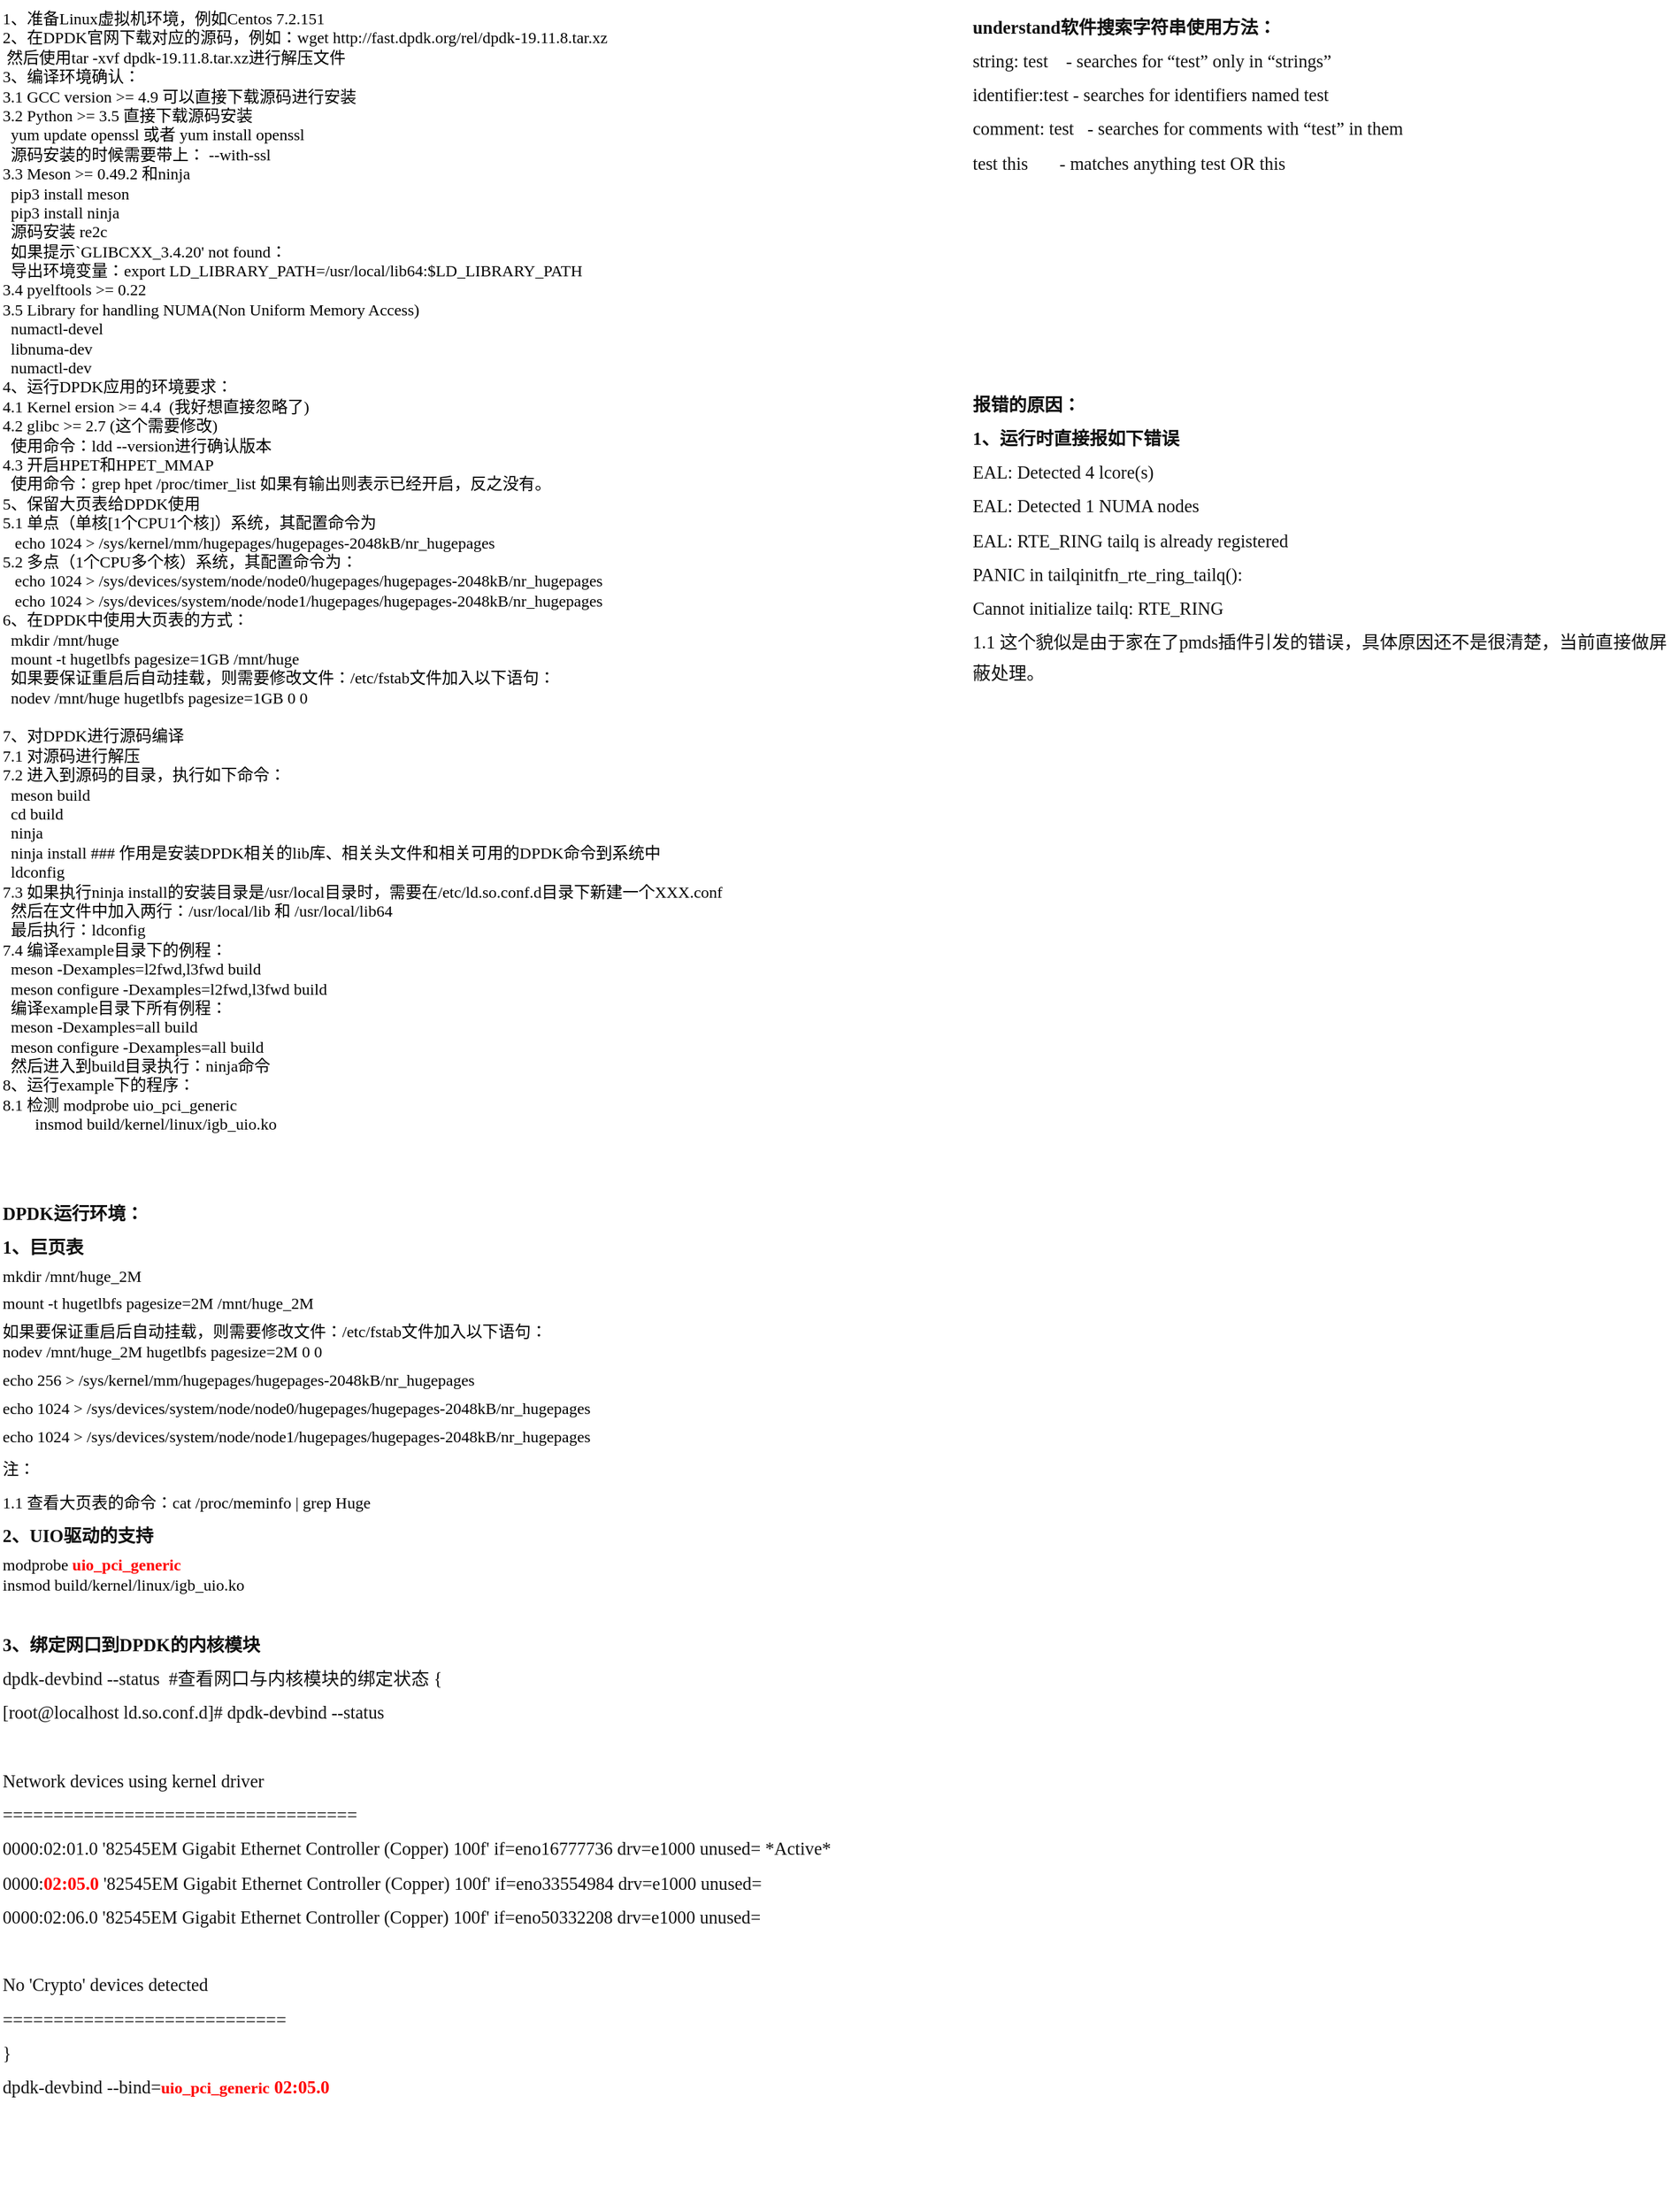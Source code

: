<mxfile version="14.7.3" type="github">
  <diagram id="tiC5_lr3c7eBxx_vU2C-" name="Page-1">
    <mxGraphModel dx="1206" dy="712" grid="1" gridSize="10" guides="1" tooltips="1" connect="1" arrows="1" fold="1" page="1" pageScale="1" pageWidth="827" pageHeight="1169" math="0" shadow="0">
      <root>
        <mxCell id="0" />
        <mxCell id="1" parent="0" />
        <mxCell id="bjBxFB213XxqrcSqxuYE-1" value="1、准备Linux虚拟机环境，例如Centos 7.2.151&lt;div style=&quot;resize: none ; outline: 0px ; font-size: inherit&quot;&gt;2、在DPDK官网下载对应的源码，例如：wget http://fast.dpdk.org/rel/dpdk-19.11.8.tar.xz&lt;/div&gt;&lt;div style=&quot;resize: none ; outline: 0px ; font-size: inherit&quot;&gt;&amp;nbsp;然后使用tar -xvf dpdk-19.11.8.tar.xz进行解压文件&lt;/div&gt;&lt;div style=&quot;resize: none ; outline: 0px ; font-size: inherit&quot;&gt;3、编译环境确认：&lt;/div&gt;&lt;div style=&quot;resize: none ; outline: 0px ; font-size: inherit&quot;&gt;3.1 GCC version &amp;gt;= 4.9 可以直接下载源码进行安装&lt;/div&gt;&lt;div style=&quot;resize: none ; outline: 0px ; font-size: inherit&quot;&gt;3.2 Python &amp;gt;= 3.5 直接下载源码安装&lt;/div&gt;&lt;div style=&quot;resize: none ; outline: 0px ; font-size: inherit&quot;&gt;&amp;nbsp; yum update openssl 或者 yum install openssl&lt;/div&gt;&lt;div style=&quot;resize: none ; outline: 0px ; font-size: inherit&quot;&gt;&amp;nbsp; 源码安装的时候需要带上： --with-ssl&lt;/div&gt;&lt;div style=&quot;resize: none ; outline: 0px ; font-size: inherit&quot;&gt;3.3 Meson &amp;gt;= 0.49.2 和ninja&lt;/div&gt;&lt;div style=&quot;resize: none ; outline: 0px ; font-size: inherit&quot;&gt;&amp;nbsp;&amp;nbsp;pip3 install meson&lt;/div&gt;&lt;div style=&quot;resize: none ; outline: 0px ; font-size: inherit&quot;&gt;&amp;nbsp;&amp;nbsp;pip3 install ninja&lt;/div&gt;&lt;div style=&quot;resize: none ; outline: 0px ; font-size: inherit&quot;&gt;&amp;nbsp; 源码安装 re2c&lt;/div&gt;&lt;div style=&quot;resize: none ; outline: 0px ; font-size: inherit&quot;&gt;&amp;nbsp; 如果提示`GLIBCXX_3.4.20&#39; not found：&lt;/div&gt;&lt;div style=&quot;resize: none ; outline: 0px ; font-size: inherit&quot;&gt;&amp;nbsp; 导出环境变量：export LD_LIBRARY_PATH=/usr/local/lib64:$LD_LIBRARY_PATH&amp;nbsp;&lt;/div&gt;&lt;div style=&quot;resize: none ; outline: 0px ; font-size: inherit&quot;&gt;3.4 pyelftools &amp;gt;= 0.22&lt;/div&gt;&lt;div style=&quot;resize: none ; outline: 0px ; font-size: inherit&quot;&gt;3.5 Library for handling NUMA(Non Uniform Memory Access)&lt;/div&gt;&lt;div style=&quot;resize: none ; outline: 0px ; font-size: inherit&quot;&gt;&amp;nbsp; numactl-devel&lt;/div&gt;&lt;div style=&quot;resize: none ; outline: 0px ; font-size: inherit&quot;&gt;&amp;nbsp; libnuma-dev&lt;/div&gt;&lt;div style=&quot;resize: none ; outline: 0px ; font-size: inherit&quot;&gt;&amp;nbsp; numactl-dev&lt;/div&gt;&lt;div style=&quot;resize: none ; outline: 0px ; font-size: inherit&quot;&gt;4、运行DPDK应用的环境要求：&lt;/div&gt;&lt;div style=&quot;resize: none ; outline: 0px ; font-size: inherit&quot;&gt;4.1 Kernel ersion &amp;gt;= 4.4&amp;nbsp; (我好想直接忽略了)&lt;/div&gt;&lt;div style=&quot;resize: none ; outline: 0px ; font-size: inherit&quot;&gt;4.2 glibc &amp;gt;= 2.7 (这个需要修改)&lt;/div&gt;&lt;div style=&quot;resize: none ; outline: 0px ; font-size: inherit&quot;&gt;&amp;nbsp; 使用命令：ldd --version进行确认版本&lt;/div&gt;&lt;div style=&quot;resize: none ; outline: 0px ; font-size: inherit&quot;&gt;4.3 开启HPET和HPET_MMAP&lt;/div&gt;&lt;div style=&quot;resize: none ; outline: 0px ; font-size: inherit&quot;&gt;&amp;nbsp; 使用命令：grep hpet /proc/timer_list 如果有输出则表示已经开启，反之没有。&lt;/div&gt;&lt;div style=&quot;resize: none ; outline: 0px ; font-size: inherit&quot;&gt;5、保留大页表给DPDK使用&lt;/div&gt;&lt;div style=&quot;resize: none ; outline: 0px ; font-size: inherit&quot;&gt;5.1 单点（单核[1个CPU1个核]）系统，&lt;span style=&quot;font-size: inherit&quot;&gt;其配置命令为&lt;/span&gt;&lt;/div&gt;&lt;div style=&quot;resize: none ; outline: 0px ; font-size: inherit&quot;&gt;&lt;span style=&quot;font-size: inherit&quot;&gt;&amp;nbsp; &amp;nbsp;echo 1024 &amp;gt; /sys/kernel/mm/hugepages/hugepages-2048kB/nr_hugepages&lt;/span&gt;&lt;/div&gt;&lt;div style=&quot;resize: none ; outline: 0px ; font-size: inherit&quot;&gt;5.2 多点（1个CPU多个核）系统，其配置命令为：&lt;/div&gt;&lt;div style=&quot;resize: none ; outline: 0px ; font-size: inherit&quot;&gt;&amp;nbsp; &amp;nbsp;echo 1024 &amp;gt; /sys/devices/system/node/node0/hugepages/hugepages-2048kB/nr_hugepages&lt;/div&gt;&lt;div style=&quot;resize: none ; outline: 0px ; font-size: inherit&quot;&gt;&lt;/div&gt;&amp;nbsp; &amp;nbsp;echo 1024 &amp;gt; /sys/devices/system/node/node1/hugepages/hugepages-2048kB/nr_hugepages&lt;div style=&quot;resize: none ; outline: 0px ; font-size: inherit&quot;&gt;6、在DPDK中使用大页表的方式：&lt;/div&gt;&lt;div style=&quot;resize: none ; outline: 0px ; font-size: inherit&quot;&gt;&amp;nbsp; mkdir /mnt/huge&lt;/div&gt;&lt;div style=&quot;resize: none ; outline: 0px ; font-size: inherit&quot;&gt;&lt;/div&gt;&amp;nbsp; mount -t hugetlbfs pagesize=1GB /mnt/huge&lt;div style=&quot;resize: none ; outline: 0px ; font-size: inherit&quot;&gt;&amp;nbsp; 如果要保证重启后自动挂载，则需要修改文件：/etc/fstab文件加入以下语句：&lt;/div&gt;&lt;div style=&quot;resize: none ; outline: 0px ; font-size: inherit&quot;&gt;&amp;nbsp; nodev /mnt/huge hugetlbfs pagesize=1GB 0 0&lt;/div&gt;&lt;div style=&quot;resize: none ; outline: 0px ; font-size: inherit&quot;&gt;&lt;br&gt;&lt;/div&gt;&lt;div style=&quot;resize: none ; outline: 0px ; font-size: inherit&quot;&gt;7、对DPDK进行源码编译&lt;/div&gt;&lt;div style=&quot;resize: none ; outline: 0px ; font-size: inherit&quot;&gt;7.1 对源码进行解压&lt;/div&gt;&lt;div style=&quot;resize: none ; outline: 0px ; font-size: inherit&quot;&gt;7.2 进入到源码的目录，执行如下命令：&lt;/div&gt;&lt;div style=&quot;resize: none ; outline: 0px ; font-size: inherit&quot;&gt;&amp;nbsp; meson build&lt;/div&gt;&lt;div style=&quot;resize: none ; outline: 0px ; font-size: inherit&quot;&gt;&amp;nbsp; cd build&lt;/div&gt;&lt;div style=&quot;resize: none ; outline: 0px ; font-size: inherit&quot;&gt;&amp;nbsp; ninja&lt;/div&gt;&lt;div style=&quot;resize: none ; outline: 0px ; font-size: inherit&quot;&gt;&amp;nbsp; ninja install ### 作用是安装DPDK相关的lib库、相关头文件和相关可用的DPDK命令到系统中&lt;/div&gt;&lt;div style=&quot;resize: none ; outline: 0px ; font-size: inherit&quot;&gt;&amp;nbsp; ldconfig&lt;/div&gt;&lt;div style=&quot;resize: none ; outline: 0px ; font-size: inherit&quot;&gt;7.3 如果执行ninja install的安装目录是/usr/local目录时，需要在/etc/ld.so.conf.d目录下新建一个XXX.conf&lt;/div&gt;&lt;div style=&quot;resize: none ; outline: 0px ; font-size: inherit&quot;&gt;&amp;nbsp; 然后在文件中加入两行：/usr/local/lib 和 /usr/local/lib64&lt;/div&gt;&lt;div style=&quot;resize: none ; outline: 0px ; font-size: inherit&quot;&gt;&amp;nbsp; 最后执行：ldconfig&lt;/div&gt;&lt;div style=&quot;resize: none ; outline: 0px ; font-size: inherit&quot;&gt;7.4 编译example目录下的例程：&lt;/div&gt;&lt;div style=&quot;resize: none ; outline: 0px ; font-size: inherit&quot;&gt;&amp;nbsp;&amp;nbsp;meson -Dexamples=l2fwd,l3fwd build&lt;/div&gt;&lt;div style=&quot;resize: none ; outline: 0px ; font-size: inherit&quot;&gt;&amp;nbsp;&amp;nbsp;meson configure&amp;nbsp;-Dexamples=l2fwd,l3fwd build&lt;/div&gt;&lt;div style=&quot;resize: none ; outline: 0px ; font-size: inherit&quot;&gt;&amp;nbsp; 编译example目录下所有例程：&lt;/div&gt;&lt;div style=&quot;resize: none ; outline: 0px ; font-size: inherit&quot;&gt;&amp;nbsp;&amp;nbsp;meson -Dexamples=all build&lt;/div&gt;&lt;div style=&quot;resize: none ; outline: 0px ; font-size: inherit&quot;&gt;&amp;nbsp;&amp;nbsp;meson configure&amp;nbsp;-Dexamples=all build&lt;/div&gt;&lt;div style=&quot;resize: none ; outline: 0px ; font-size: inherit&quot;&gt;&amp;nbsp; 然后进入到build目录执行：ninja命令&lt;/div&gt;&lt;div style=&quot;resize: none ; outline: 0px ; font-size: inherit&quot;&gt;8、运行example下的程序：&lt;/div&gt;&lt;div style=&quot;resize: none ; outline: 0px ; font-size: inherit&quot;&gt;8.1 检测&amp;nbsp;modprobe uio_pci_generic&lt;/div&gt;&lt;div style=&quot;resize: none ; outline: 0px ; font-size: inherit&quot;&gt;&amp;nbsp; &amp;nbsp; &amp;nbsp; &amp;nbsp; insmod build/kernel/linux/igb_uio.ko&lt;/div&gt;" style="text;html=1;strokeColor=none;fillColor=none;align=left;verticalAlign=top;whiteSpace=wrap;rounded=0;fontFamily=Lucida Console;" parent="1" vertex="1">
          <mxGeometry x="40" y="40" width="640" height="880" as="geometry" />
        </mxCell>
        <mxCell id="bjBxFB213XxqrcSqxuYE-2" value="&lt;div&gt;&lt;div class=&quot;document&quot;&gt;&lt;p class=&quot;paragraph text-align-type-left pap-line-1.8 pap-line-rule-auto pap-spacing-before-2pt pap-spacing-after-2pt&quot; style=&quot;line-height: 180% ; margin-top: 2.667px ; margin-bottom: 2.667px&quot;&gt;&lt;span style=&quot;font-size: 10pt ; font-family: &amp;#34;simsun&amp;#34; , &amp;#34;songti sc&amp;#34; , , sans-serif ; color: rgb(17 , 17 , 17) ; background: transparent ; letter-spacing: 0pt ; vertical-align: baseline&quot;&gt;&lt;b&gt;understand软件搜索字符串使用方法：&lt;/b&gt;&lt;/span&gt;&lt;span style=&quot;font-size: 11pt ; font-family: &amp;#34;sf pro&amp;#34; , &amp;#34;pingfang sc&amp;#34; , &amp;#34;microsoft yahei&amp;#34; , , &amp;#34;noto sans cjk sc&amp;#34; , sans-serif , &amp;#34;roboto&amp;#34; , &amp;#34;droid sans&amp;#34; , &amp;#34;helvetica&amp;#34; , &amp;#34;tahoma&amp;#34; , &amp;#34;arial&amp;#34; , &amp;#34;hiragino sans gb&amp;#34; , &amp;#34;heiti sc&amp;#34; ; color: rgb(17 , 17 , 17) ; background: transparent ; letter-spacing: 0pt ; vertical-align: baseline&quot;&gt;&lt;/span&gt;&lt;/p&gt;&lt;p class=&quot;paragraph text-align-type-left pap-line-1.8 pap-line-rule-auto pap-spacing-before-2pt pap-spacing-after-2pt&quot; style=&quot;line-height: 180% ; margin-top: 2.667px ; margin-bottom: 2.667px&quot;&gt;&lt;span style=&quot;font-size: 10pt ; font-family: &amp;#34;simsun&amp;#34; , &amp;#34;songti sc&amp;#34; , , sans-serif ; color: rgb(17 , 17 , 17) ; background: transparent ; letter-spacing: 0pt ; vertical-align: baseline&quot;&gt;string: test&amp;nbsp; &amp;nbsp; - searches for “test” only in “strings”&lt;/span&gt;&lt;span style=&quot;font-size: 11pt ; font-family: &amp;#34;sf pro&amp;#34; , &amp;#34;pingfang sc&amp;#34; , &amp;#34;microsoft yahei&amp;#34; , , &amp;#34;noto sans cjk sc&amp;#34; , sans-serif , &amp;#34;roboto&amp;#34; , &amp;#34;droid sans&amp;#34; , &amp;#34;helvetica&amp;#34; , &amp;#34;tahoma&amp;#34; , &amp;#34;arial&amp;#34; , &amp;#34;hiragino sans gb&amp;#34; , &amp;#34;heiti sc&amp;#34; ; color: rgb(17 , 17 , 17) ; background: transparent ; letter-spacing: 0pt ; vertical-align: baseline&quot;&gt;&lt;/span&gt;&lt;/p&gt;&lt;p class=&quot;paragraph text-align-type-left pap-line-1.8 pap-line-rule-auto pap-spacing-before-2pt pap-spacing-after-2pt&quot; style=&quot;line-height: 180% ; margin-top: 2.667px ; margin-bottom: 2.667px&quot;&gt;&lt;span style=&quot;font-size: 10pt ; font-family: &amp;#34;simsun&amp;#34; , &amp;#34;songti sc&amp;#34; , , sans-serif ; color: rgb(17 , 17 , 17) ; background: transparent ; letter-spacing: 0pt ; vertical-align: baseline&quot;&gt;identifier:test     - searches for identifiers named test&lt;/span&gt;&lt;span style=&quot;font-size: 11pt ; font-family: &amp;#34;sf pro&amp;#34; , &amp;#34;pingfang sc&amp;#34; , &amp;#34;microsoft yahei&amp;#34; , , &amp;#34;noto sans cjk sc&amp;#34; , sans-serif , &amp;#34;roboto&amp;#34; , &amp;#34;droid sans&amp;#34; , &amp;#34;helvetica&amp;#34; , &amp;#34;tahoma&amp;#34; , &amp;#34;arial&amp;#34; , &amp;#34;hiragino sans gb&amp;#34; , &amp;#34;heiti sc&amp;#34; ; color: rgb(17 , 17 , 17) ; background: transparent ; letter-spacing: 0pt ; vertical-align: baseline&quot;&gt;&lt;/span&gt;&lt;/p&gt;&lt;p class=&quot;paragraph text-align-type-left pap-line-1.8 pap-line-rule-auto pap-spacing-before-2pt pap-spacing-after-2pt&quot; style=&quot;line-height: 180% ; margin-top: 2.667px ; margin-bottom: 2.667px&quot;&gt;&lt;span style=&quot;font-size: 10pt ; font-family: &amp;#34;simsun&amp;#34; , &amp;#34;songti sc&amp;#34; , , sans-serif ; color: rgb(17 , 17 , 17) ; background: transparent ; letter-spacing: 0pt ; vertical-align: baseline&quot;&gt;comment: test&amp;nbsp; &amp;nbsp;- searches for comments with “test” in them&lt;/span&gt;&lt;span style=&quot;font-size: 11pt ; font-family: &amp;#34;sf pro&amp;#34; , &amp;#34;pingfang sc&amp;#34; , &amp;#34;microsoft yahei&amp;#34; , , &amp;#34;noto sans cjk sc&amp;#34; , sans-serif , &amp;#34;roboto&amp;#34; , &amp;#34;droid sans&amp;#34; , &amp;#34;helvetica&amp;#34; , &amp;#34;tahoma&amp;#34; , &amp;#34;arial&amp;#34; , &amp;#34;hiragino sans gb&amp;#34; , &amp;#34;heiti sc&amp;#34; ; color: rgb(17 , 17 , 17) ; background: transparent ; letter-spacing: 0pt ; vertical-align: baseline&quot;&gt;&lt;/span&gt;&lt;/p&gt;&lt;p class=&quot;paragraph text-align-type-left pap-line-1.8 pap-line-rule-auto pap-spacing-before-2pt pap-spacing-after-2pt&quot; style=&quot;line-height: 180% ; margin-top: 2.667px ; margin-bottom: 2.667px&quot;&gt;&lt;span style=&quot;font-size: 10pt ; font-family: &amp;#34;simsun&amp;#34; , &amp;#34;songti sc&amp;#34; , , sans-serif ; color: rgb(17 , 17 , 17) ; background: transparent ; letter-spacing: 0pt ; vertical-align: baseline&quot;&gt;test this&amp;nbsp; &amp;nbsp; &amp;nbsp; &amp;nbsp;- matches anything test OR this&lt;/span&gt;&lt;span style=&quot;font-size: 10pt ; font-family: &amp;#34;simsun&amp;#34; , &amp;#34;songti sc&amp;#34; , , sans-serif ; color: rgb(17 , 17 , 17) ; background: transparent ; letter-spacing: 0pt ; vertical-align: baseline&quot;&gt;&lt;/span&gt;&lt;/p&gt;&lt;/div&gt;&lt;/div&gt;" style="text;html=1;strokeColor=none;fillColor=none;align=left;verticalAlign=top;whiteSpace=wrap;rounded=0;fontFamily=Lucida Console;" parent="1" vertex="1">
          <mxGeometry x="760" y="40" width="520" height="200" as="geometry" />
        </mxCell>
        <mxCell id="bjBxFB213XxqrcSqxuYE-3" value="&lt;div class=&quot;document&quot;&gt;&lt;p class=&quot;paragraph text-align-type-left pap-line-1.8 pap-line-rule-auto pap-spacing-before-2pt pap-spacing-after-2pt&quot; style=&quot;line-height: 180% ; margin-top: 2.667px ; margin-bottom: 2.667px&quot;&gt;&lt;font&gt;&lt;span style=&quot;font-size: 10pt ; font-family: &amp;#34;simsun&amp;#34; , &amp;#34;songti sc&amp;#34; , , sans-serif ; color: rgb(17 , 17 , 17) ; background: transparent ; letter-spacing: 0pt ; vertical-align: baseline&quot;&gt;&lt;b&gt;报错的原因：&lt;/b&gt;&lt;/span&gt;&lt;span style=&quot;font-size: 11pt ; font-family: &amp;#34;sf pro&amp;#34; , &amp;#34;pingfang sc&amp;#34; , &amp;#34;microsoft yahei&amp;#34; , , &amp;#34;noto sans cjk sc&amp;#34; , sans-serif , &amp;#34;roboto&amp;#34; , &amp;#34;droid sans&amp;#34; , &amp;#34;helvetica&amp;#34; , &amp;#34;tahoma&amp;#34; , &amp;#34;arial&amp;#34; , &amp;#34;hiragino sans gb&amp;#34; , &amp;#34;heiti sc&amp;#34; ; color: rgb(17 , 17 , 17) ; background: transparent ; letter-spacing: 0pt ; vertical-align: baseline&quot;&gt;&lt;/span&gt;&lt;/font&gt;&lt;/p&gt;&lt;p class=&quot;paragraph text-align-type-left pap-line-1.8 pap-line-rule-auto pap-spacing-before-2pt pap-spacing-after-2pt&quot; style=&quot;line-height: 180% ; margin-top: 2.667px ; margin-bottom: 2.667px&quot;&gt;&lt;font color=&quot;#111111&quot;&gt;&lt;span style=&quot;font-size: 13.333px&quot;&gt;&lt;b&gt;1、运行时直接报如下错误&lt;/b&gt;&lt;/span&gt;&lt;/font&gt;&lt;/p&gt;&lt;p class=&quot;paragraph text-align-type-left pap-line-1.8 pap-line-rule-auto pap-spacing-before-2pt pap-spacing-after-2pt&quot; style=&quot;line-height: 180% ; margin-top: 2.667px ; margin-bottom: 2.667px&quot;&gt;&lt;font color=&quot;#111111&quot;&gt;&lt;span style=&quot;font-size: 13.333px&quot;&gt;EAL: Detected 4 lcore(s)&lt;/span&gt;&lt;/font&gt;&lt;/p&gt;&lt;p class=&quot;paragraph text-align-type-left pap-line-1.8 pap-line-rule-auto pap-spacing-before-2pt pap-spacing-after-2pt&quot; style=&quot;line-height: 180% ; margin-top: 2.667px ; margin-bottom: 2.667px&quot;&gt;&lt;font color=&quot;#111111&quot;&gt;&lt;span style=&quot;font-size: 13.333px&quot;&gt;EAL: Detected 1 NUMA nodes&lt;/span&gt;&lt;/font&gt;&lt;/p&gt;&lt;p class=&quot;paragraph text-align-type-left pap-line-1.8 pap-line-rule-auto pap-spacing-before-2pt pap-spacing-after-2pt&quot; style=&quot;line-height: 180% ; margin-top: 2.667px ; margin-bottom: 2.667px&quot;&gt;&lt;font color=&quot;#111111&quot;&gt;&lt;span style=&quot;font-size: 13.333px&quot;&gt;EAL: RTE_RING tailq is already registered&lt;/span&gt;&lt;/font&gt;&lt;/p&gt;&lt;p class=&quot;paragraph text-align-type-left pap-line-1.8 pap-line-rule-auto pap-spacing-before-2pt pap-spacing-after-2pt&quot; style=&quot;line-height: 180% ; margin-top: 2.667px ; margin-bottom: 2.667px&quot;&gt;&lt;font color=&quot;#111111&quot;&gt;&lt;span style=&quot;font-size: 13.333px&quot;&gt;PANIC in tailqinitfn_rte_ring_tailq():&lt;/span&gt;&lt;/font&gt;&lt;/p&gt;&lt;p class=&quot;paragraph text-align-type-left pap-line-1.8 pap-line-rule-auto pap-spacing-before-2pt pap-spacing-after-2pt&quot; style=&quot;line-height: 180% ; margin-top: 2.667px ; margin-bottom: 2.667px&quot;&gt;&lt;/p&gt;&lt;p class=&quot;paragraph text-align-type-left pap-line-1.8 pap-line-rule-auto pap-spacing-before-2pt pap-spacing-after-2pt&quot; style=&quot;line-height: 180% ; margin-top: 2.667px ; margin-bottom: 2.667px&quot;&gt;&lt;font color=&quot;#111111&quot;&gt;&lt;span style=&quot;font-size: 13.333px&quot;&gt;Cannot initialize tailq: RTE_RING&lt;/span&gt;&lt;/font&gt;&lt;/p&gt;&lt;p class=&quot;paragraph text-align-type-left pap-line-1.8 pap-line-rule-auto pap-spacing-before-2pt pap-spacing-after-2pt&quot; style=&quot;line-height: 180% ; margin-top: 2.667px ; margin-bottom: 2.667px&quot;&gt;&lt;font color=&quot;#111111&quot;&gt;&lt;span style=&quot;font-size: 13.333px&quot;&gt;1.1 这个貌似是由于家在了pmds插件引发的错误，具体原因还不是很清楚，当前直接做屏蔽处理。&lt;/span&gt;&lt;/font&gt;&lt;/p&gt;&lt;p class=&quot;paragraph text-align-type-left pap-line-1.8 pap-line-rule-auto pap-spacing-before-2pt pap-spacing-after-2pt&quot; style=&quot;line-height: 180% ; margin-top: 2.667px ; margin-bottom: 2.667px&quot;&gt;&lt;font color=&quot;#111111&quot;&gt;&lt;span style=&quot;font-size: 13.333px&quot;&gt;&lt;br&gt;&lt;/span&gt;&lt;/font&gt;&lt;/p&gt;&lt;div&gt;&lt;font&gt;&lt;br&gt;&lt;/font&gt;&lt;/div&gt;&lt;p class=&quot;paragraph text-align-type-left pap-line-1.8 pap-line-rule-auto pap-spacing-before-2pt pap-spacing-after-2pt&quot; style=&quot;line-height: 180% ; margin-top: 2.667px ; margin-bottom: 2.667px&quot;&gt;&lt;font color=&quot;#111111&quot;&gt;&lt;span style=&quot;font-size: 13.333px&quot;&gt;&lt;br&gt;&lt;/span&gt;&lt;/font&gt;&lt;/p&gt;&lt;p class=&quot;paragraph text-align-type-left pap-line-1.8 pap-line-rule-auto pap-spacing-before-2pt pap-spacing-after-2pt&quot; style=&quot;line-height: 180% ; margin-top: 2.667px ; margin-bottom: 2.667px&quot;&gt;&lt;font color=&quot;#111111&quot;&gt;&lt;span style=&quot;font-size: 13.333px&quot;&gt;&lt;br&gt;&lt;/span&gt;&lt;/font&gt;&lt;/p&gt;&lt;/div&gt;" style="text;html=1;strokeColor=none;fillColor=none;align=left;verticalAlign=top;whiteSpace=wrap;rounded=0;fontFamily=Lucida Console;" parent="1" vertex="1">
          <mxGeometry x="760" y="320" width="520" height="240" as="geometry" />
        </mxCell>
        <mxCell id="QvP58mdF4u6E48YRdZP_-1" value="&lt;div class=&quot;document&quot;&gt;&lt;p class=&quot;paragraph text-align-type-left pap-line-1.8 pap-line-rule-auto pap-spacing-before-2pt pap-spacing-after-2pt&quot; style=&quot;line-height: 180% ; margin-top: 2.667px ; margin-bottom: 2.667px&quot;&gt;&lt;font color=&quot;#111111&quot;&gt;&lt;span style=&quot;font-size: 13.333px&quot;&gt;&lt;b&gt;DPDK运行环境：&lt;/b&gt;&lt;/span&gt;&lt;/font&gt;&lt;/p&gt;&lt;p class=&quot;paragraph text-align-type-left pap-line-1.8 pap-line-rule-auto pap-spacing-before-2pt pap-spacing-after-2pt&quot; style=&quot;line-height: 180% ; margin-top: 2.667px ; margin-bottom: 2.667px&quot;&gt;&lt;font color=&quot;#111111&quot;&gt;&lt;span style=&quot;font-size: 13.333px&quot;&gt;&lt;b&gt;1、巨页表&lt;/b&gt;&lt;/span&gt;&lt;/font&gt;&lt;/p&gt;&lt;div style=&quot;font-size: inherit ; resize: none ; outline: 0px&quot;&gt;mkdir /mnt/huge_2M&lt;/div&gt;&lt;div style=&quot;font-size: inherit ; resize: none ; outline: 0px&quot;&gt;&lt;/div&gt;&lt;p class=&quot;paragraph text-align-type-left pap-line-1.8 pap-line-rule-auto pap-spacing-before-2pt pap-spacing-after-2pt&quot; style=&quot;line-height: 180% ; margin-top: 2.667px ; margin-bottom: 2.667px&quot;&gt;mount -t hugetlbfs pagesize=2M /mnt/huge_2M&lt;/p&gt;&lt;div style=&quot;font-size: inherit ; resize: none ; outline: 0px&quot;&gt;如果要保证重启后自动挂载，则需要修改文件：/etc/fstab文件加入以下语句：&lt;/div&gt;&lt;div style=&quot;font-size: inherit ; resize: none ; outline: 0px&quot;&gt;nodev /mnt/huge_2M hugetlbfs pagesize=2M 0 0&lt;/div&gt;&lt;p class=&quot;paragraph text-align-type-left pap-line-1.8 pap-line-rule-auto pap-spacing-before-2pt pap-spacing-after-2pt&quot; style=&quot;line-height: 180% ; margin-top: 2.667px ; margin-bottom: 2.667px&quot;&gt;echo 256 &amp;gt; /sys/kernel/mm/hugepages/hugepages-2048kB/nr_hugepages&lt;font color=&quot;#111111&quot;&gt;&lt;span style=&quot;font-size: 13.333px&quot;&gt;&lt;br&gt;&lt;/span&gt;&lt;/font&gt;&lt;/p&gt;&lt;div style=&quot;font-size: inherit ; resize: none ; outline: 0px&quot;&gt;echo 1024 &amp;gt; /sys/devices/system/node/node0/hugepages/hugepages-2048kB/nr_hugepages&lt;/div&gt;&lt;div style=&quot;font-size: inherit ; resize: none ; outline: 0px&quot;&gt;&lt;/div&gt;&lt;p class=&quot;paragraph text-align-type-left pap-line-1.8 pap-line-rule-auto pap-spacing-before-2pt pap-spacing-after-2pt&quot; style=&quot;line-height: 180% ; margin-top: 2.667px ; margin-bottom: 2.667px&quot;&gt;echo 1024 &amp;gt; /sys/devices/system/node/node1/hugepages/hugepages-2048kB/nr_hugepages&lt;font color=&quot;#111111&quot;&gt;&lt;span style=&quot;font-size: 13.333px&quot;&gt;&lt;br&gt;&lt;/span&gt;&lt;/font&gt;&lt;/p&gt;&lt;p class=&quot;paragraph text-align-type-left pap-line-1.8 pap-line-rule-auto pap-spacing-before-2pt pap-spacing-after-2pt&quot; style=&quot;line-height: 180% ; margin-top: 2.667px ; margin-bottom: 2.667px&quot;&gt;注：&lt;/p&gt;&lt;p class=&quot;paragraph text-align-type-left pap-line-1.8 pap-line-rule-auto pap-spacing-before-2pt pap-spacing-after-2pt&quot; style=&quot;line-height: 180% ; margin-top: 2.667px ; margin-bottom: 2.667px&quot;&gt;1.1 查看大页表的命令：cat /proc/meminfo | grep Huge&lt;/p&gt;&lt;p class=&quot;paragraph text-align-type-left pap-line-1.8 pap-line-rule-auto pap-spacing-before-2pt pap-spacing-after-2pt&quot; style=&quot;line-height: 180% ; margin-top: 2.667px ; margin-bottom: 2.667px&quot;&gt;&lt;font color=&quot;#111111&quot;&gt;&lt;span style=&quot;font-size: 13.333px&quot;&gt;&lt;b&gt;2、UIO驱动的支持&lt;/b&gt;&lt;/span&gt;&lt;/font&gt;&lt;/p&gt;&lt;div style=&quot;font-size: inherit ; resize: none ; outline: 0px&quot;&gt;modprobe &lt;b&gt;&lt;font color=&quot;#ff0000&quot;&gt;uio_pci_generic&lt;/font&gt;&lt;/b&gt;&lt;/div&gt;&lt;div style=&quot;font-size: inherit ; resize: none ; outline: 0px&quot;&gt;insmod build/kernel/linux/igb_uio.ko&lt;/div&gt;&lt;p class=&quot;paragraph text-align-type-left pap-line-1.8 pap-line-rule-auto pap-spacing-before-2pt pap-spacing-after-2pt&quot; style=&quot;line-height: 180% ; margin-top: 2.667px ; margin-bottom: 2.667px&quot;&gt;&lt;br&gt;&lt;/p&gt;&lt;p class=&quot;paragraph text-align-type-left pap-line-1.8 pap-line-rule-auto pap-spacing-before-2pt pap-spacing-after-2pt&quot; style=&quot;line-height: 180% ; margin-top: 2.667px ; margin-bottom: 2.667px&quot;&gt;&lt;font color=&quot;#111111&quot;&gt;&lt;span style=&quot;font-size: 13.333px&quot;&gt;&lt;b&gt;3、绑定网口到DPDK的内核模块&lt;/b&gt;&lt;/span&gt;&lt;/font&gt;&lt;/p&gt;&lt;p class=&quot;paragraph text-align-type-left pap-line-1.8 pap-line-rule-auto pap-spacing-before-2pt pap-spacing-after-2pt&quot; style=&quot;line-height: 21.6px ; margin-top: 2.667px ; margin-bottom: 2.667px&quot;&gt;&lt;font color=&quot;#111111&quot;&gt;&lt;span style=&quot;font-size: 13.333px&quot;&gt;dpdk-devbind --status&amp;nbsp; #查看网口与内核模块的绑定状态 {&lt;/span&gt;&lt;/font&gt;&lt;/p&gt;&lt;p class=&quot;paragraph text-align-type-left pap-line-1.8 pap-line-rule-auto pap-spacing-before-2pt pap-spacing-after-2pt&quot; style=&quot;line-height: 21.6px ; margin-top: 2.667px ; margin-bottom: 2.667px&quot;&gt;&lt;font color=&quot;#111111&quot;&gt;&lt;span style=&quot;font-size: 13.333px&quot;&gt;[root@localhost ld.so.conf.d]# dpdk-devbind --status&lt;/span&gt;&lt;/font&gt;&lt;/p&gt;&lt;p class=&quot;paragraph text-align-type-left pap-line-1.8 pap-line-rule-auto pap-spacing-before-2pt pap-spacing-after-2pt&quot; style=&quot;line-height: 21.6px ; margin-top: 2.667px ; margin-bottom: 2.667px&quot;&gt;&lt;font color=&quot;#111111&quot;&gt;&lt;span style=&quot;font-size: 13.333px&quot;&gt;&lt;br&gt;&lt;/span&gt;&lt;/font&gt;&lt;/p&gt;&lt;p class=&quot;paragraph text-align-type-left pap-line-1.8 pap-line-rule-auto pap-spacing-before-2pt pap-spacing-after-2pt&quot; style=&quot;line-height: 21.6px ; margin-top: 2.667px ; margin-bottom: 2.667px&quot;&gt;&lt;font color=&quot;#111111&quot;&gt;&lt;span style=&quot;font-size: 13.333px&quot;&gt;Network devices using kernel driver&lt;/span&gt;&lt;/font&gt;&lt;/p&gt;&lt;p class=&quot;paragraph text-align-type-left pap-line-1.8 pap-line-rule-auto pap-spacing-before-2pt pap-spacing-after-2pt&quot; style=&quot;line-height: 21.6px ; margin-top: 2.667px ; margin-bottom: 2.667px&quot;&gt;&lt;font color=&quot;#111111&quot;&gt;&lt;span style=&quot;font-size: 13.333px&quot;&gt;===================================&lt;/span&gt;&lt;/font&gt;&lt;/p&gt;&lt;p class=&quot;paragraph text-align-type-left pap-line-1.8 pap-line-rule-auto pap-spacing-before-2pt pap-spacing-after-2pt&quot; style=&quot;line-height: 21.6px ; margin-top: 2.667px ; margin-bottom: 2.667px&quot;&gt;&lt;font color=&quot;#111111&quot;&gt;&lt;span style=&quot;font-size: 13.333px&quot;&gt;0000:02:01.0 &#39;82545EM Gigabit Ethernet Controller (Copper) 100f&#39; if=eno16777736 drv=e1000 unused= *Active*&lt;/span&gt;&lt;/font&gt;&lt;/p&gt;&lt;p class=&quot;paragraph text-align-type-left pap-line-1.8 pap-line-rule-auto pap-spacing-before-2pt pap-spacing-after-2pt&quot; style=&quot;line-height: 21.6px ; margin-top: 2.667px ; margin-bottom: 2.667px&quot;&gt;&lt;span style=&quot;font-size: 13.333px&quot;&gt;&lt;font color=&quot;#111111&quot;&gt;0000:&lt;/font&gt;&lt;b&gt;&lt;font color=&quot;#ff0000&quot;&gt;02:05.0&lt;/font&gt;&lt;/b&gt;&lt;font color=&quot;#111111&quot;&gt;&amp;nbsp;&#39;82545EM Gigabit Ethernet Controller (Copper) 100f&#39; if=eno33554984 drv=e1000 unused=&lt;/font&gt;&lt;/span&gt;&lt;/p&gt;&lt;p class=&quot;paragraph text-align-type-left pap-line-1.8 pap-line-rule-auto pap-spacing-before-2pt pap-spacing-after-2pt&quot; style=&quot;line-height: 21.6px ; margin-top: 2.667px ; margin-bottom: 2.667px&quot;&gt;&lt;font color=&quot;#111111&quot;&gt;&lt;span style=&quot;font-size: 13.333px&quot;&gt;0000:02:06.0 &#39;82545EM Gigabit Ethernet Controller (Copper) 100f&#39; if=eno50332208 drv=e1000 unused=&lt;/span&gt;&lt;/font&gt;&lt;/p&gt;&lt;p class=&quot;paragraph text-align-type-left pap-line-1.8 pap-line-rule-auto pap-spacing-before-2pt pap-spacing-after-2pt&quot; style=&quot;line-height: 21.6px ; margin-top: 2.667px ; margin-bottom: 2.667px&quot;&gt;&lt;font color=&quot;#111111&quot;&gt;&lt;span style=&quot;font-size: 13.333px&quot;&gt;&lt;br&gt;&lt;/span&gt;&lt;/font&gt;&lt;/p&gt;&lt;p class=&quot;paragraph text-align-type-left pap-line-1.8 pap-line-rule-auto pap-spacing-before-2pt pap-spacing-after-2pt&quot; style=&quot;line-height: 21.6px ; margin-top: 2.667px ; margin-bottom: 2.667px&quot;&gt;&lt;font color=&quot;#111111&quot;&gt;&lt;span style=&quot;font-size: 13.333px&quot;&gt;No &#39;Crypto&#39; devices detected&lt;/span&gt;&lt;/font&gt;&lt;/p&gt;&lt;p class=&quot;paragraph text-align-type-left pap-line-1.8 pap-line-rule-auto pap-spacing-before-2pt pap-spacing-after-2pt&quot; style=&quot;line-height: 21.6px ; margin-top: 2.667px ; margin-bottom: 2.667px&quot;&gt;&lt;font color=&quot;#111111&quot;&gt;&lt;span style=&quot;font-size: 13.333px&quot;&gt;============================&lt;/span&gt;&lt;/font&gt;&lt;/p&gt;&lt;p class=&quot;paragraph text-align-type-left pap-line-1.8 pap-line-rule-auto pap-spacing-before-2pt pap-spacing-after-2pt&quot; style=&quot;line-height: 21.6px ; margin-top: 2.667px ; margin-bottom: 2.667px&quot;&gt;&lt;font color=&quot;#111111&quot;&gt;&lt;span style=&quot;font-size: 13.333px&quot;&gt;}&lt;/span&gt;&lt;br&gt;&lt;/font&gt;&lt;/p&gt;&lt;p class=&quot;paragraph text-align-type-left pap-line-1.8 pap-line-rule-auto pap-spacing-before-2pt pap-spacing-after-2pt&quot; style=&quot;line-height: 21.6px ; margin-top: 2.667px ; margin-bottom: 2.667px&quot;&gt;&lt;font color=&quot;#111111&quot;&gt;&lt;span style=&quot;font-size: 13.333px&quot;&gt;dpdk-devbind&amp;nbsp;&lt;/span&gt;&lt;/font&gt;&lt;span style=&quot;font-size: 13.333px&quot;&gt;&lt;font color=&quot;#111111&quot;&gt;--bind=&lt;/font&gt;&lt;/span&gt;&lt;b&gt;&lt;font color=&quot;#ff0000&quot;&gt;uio_pci_generic&lt;/font&gt;&lt;/b&gt;&lt;span style=&quot;font-size: 13.333px&quot;&gt;&lt;font color=&quot;#111111&quot;&gt;&amp;nbsp;&lt;/font&gt;&lt;/span&gt;&lt;span style=&quot;font-size: 13.333px&quot;&gt;&lt;b&gt;&lt;font color=&quot;#ff0000&quot;&gt;02:05.0&lt;/font&gt;&lt;/b&gt;&lt;/span&gt;&lt;/p&gt;&lt;/div&gt;" style="text;html=1;strokeColor=none;fillColor=none;align=left;verticalAlign=top;whiteSpace=wrap;rounded=0;fontFamily=Lucida Console;" vertex="1" parent="1">
          <mxGeometry x="40" y="920" width="640" height="760" as="geometry" />
        </mxCell>
      </root>
    </mxGraphModel>
  </diagram>
</mxfile>

